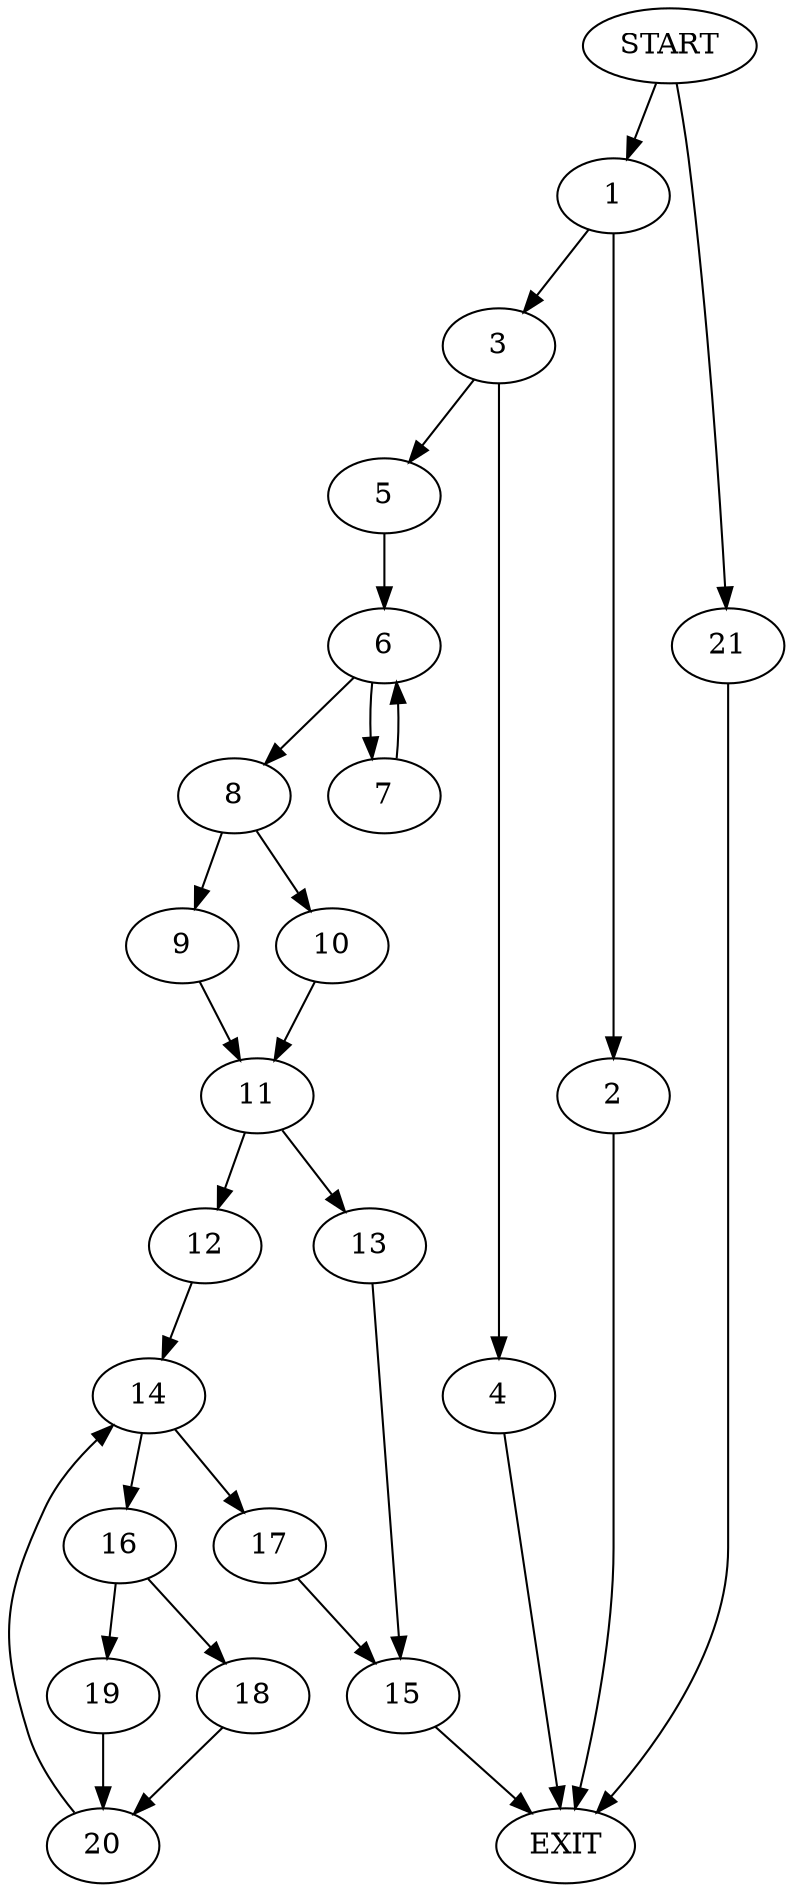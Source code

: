 digraph {
0 [label="START"]
22 [label="EXIT"]
0 -> 1
1 -> 2
1 -> 3
2 -> 22
3 -> 4
3 -> 5
4 -> 22
5 -> 6
6 -> 7
6 -> 8
8 -> 9
8 -> 10
7 -> 6
10 -> 11
9 -> 11
11 -> 12
11 -> 13
12 -> 14
13 -> 15
14 -> 16
14 -> 17
16 -> 18
16 -> 19
17 -> 15
18 -> 20
19 -> 20
20 -> 14
15 -> 22
0 -> 21
21 -> 22
}
